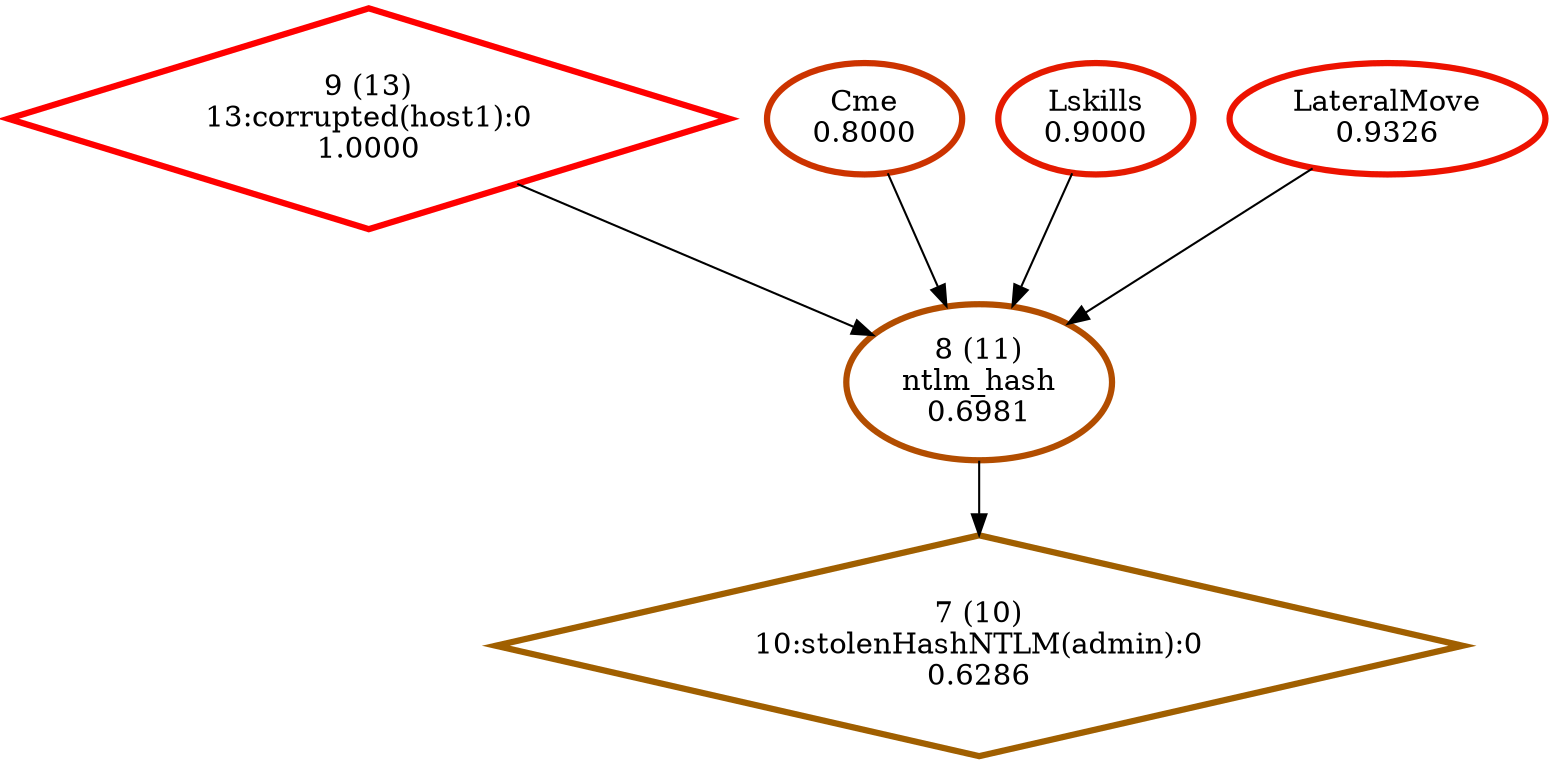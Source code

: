 digraph G {
  "9" [label="9 (13)\n13:corrupted(host1):0\n1.0000", color="#FF0000", penwidth=3, shape="diamond"];
  "8" [label="8 (11)\nntlm_hash\n0.6981", color="#B24D00", penwidth=3, shape="ellipse"];
  "7" [label="7 (10)\n10:stolenHashNTLM(admin):0\n0.6286", color="#A05F00", penwidth=3, shape="diamond"];
  "Cme" [label="Cme\n0.8000", color="#CC3300", penwidth=3, shape=""];
  "Lskills" [label="Lskills\n0.9000", color="#E51A00", penwidth=3, shape=""];
  "LateralMove" [label="LateralMove\n0.9326", color="#ED1200", penwidth=3, shape=""];
  "9" -> "8";
  "8" -> "7";
  "Cme" -> "8";
  "Lskills" -> "8";
  "LateralMove" -> "8";
}